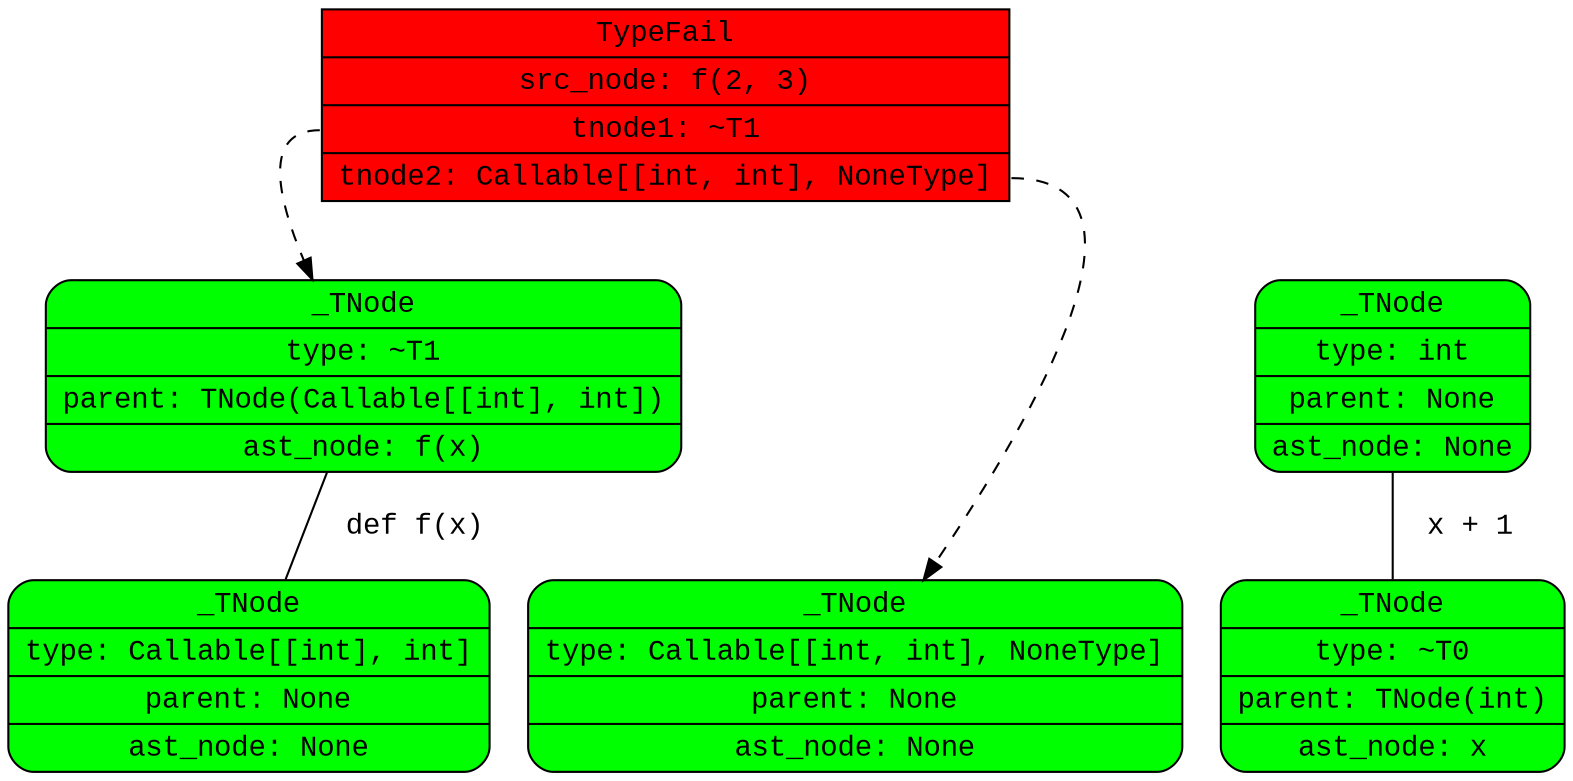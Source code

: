 digraph {

    node[fontname="Courier New"];
    edge[fontname="Courier New"];


    #TypeFail nodes
    fail [label="{<node> TypeFail
        |<src>src_node: f(2, 3)
        |<tn1>tnode1: ~T1
        |<tn2>tnode2: Callable[[int, int], NoneType]
    }"][shape=record style=filled fillcolor=red];

    #TNodes
    node[ shape = MRecord style=filled fillcolor=green];
    int [label="{_TNode|type: int|parent: None|ast_node: None}" shape=Mrecord];
    t0 [label="{_TNode|type: ~T0|<p>parent: TNode(int)|ast_node: x}" shape=Mrecord];
    t1 [label="{_TNode|type: ~T1|<p>parent: TNode(Callable[[int], int])|ast_node: f(x)}" shape=Mrecord];
    c1 [label="{_TNode|type: Callable[[int], int]|<p>parent: None|ast_node: None}" shape=Mrecord];
    c2 [label="{_TNode|type: Callable[[int, int], NoneType]|<p>parent: None|ast_node: None}" shape=Mrecord];


    int -> t0 [dir=none style="solid" label="  x + 1"];
    c1 -> t1 [dir=none style="solid" label="  def f(x)"]
    fail:"tn1" -> t1 [style=dashed];
    fail:"tn2" -> c2 [style=dashed];

    {rank=min fail}
    {rank=max c1 c2 t0}
}